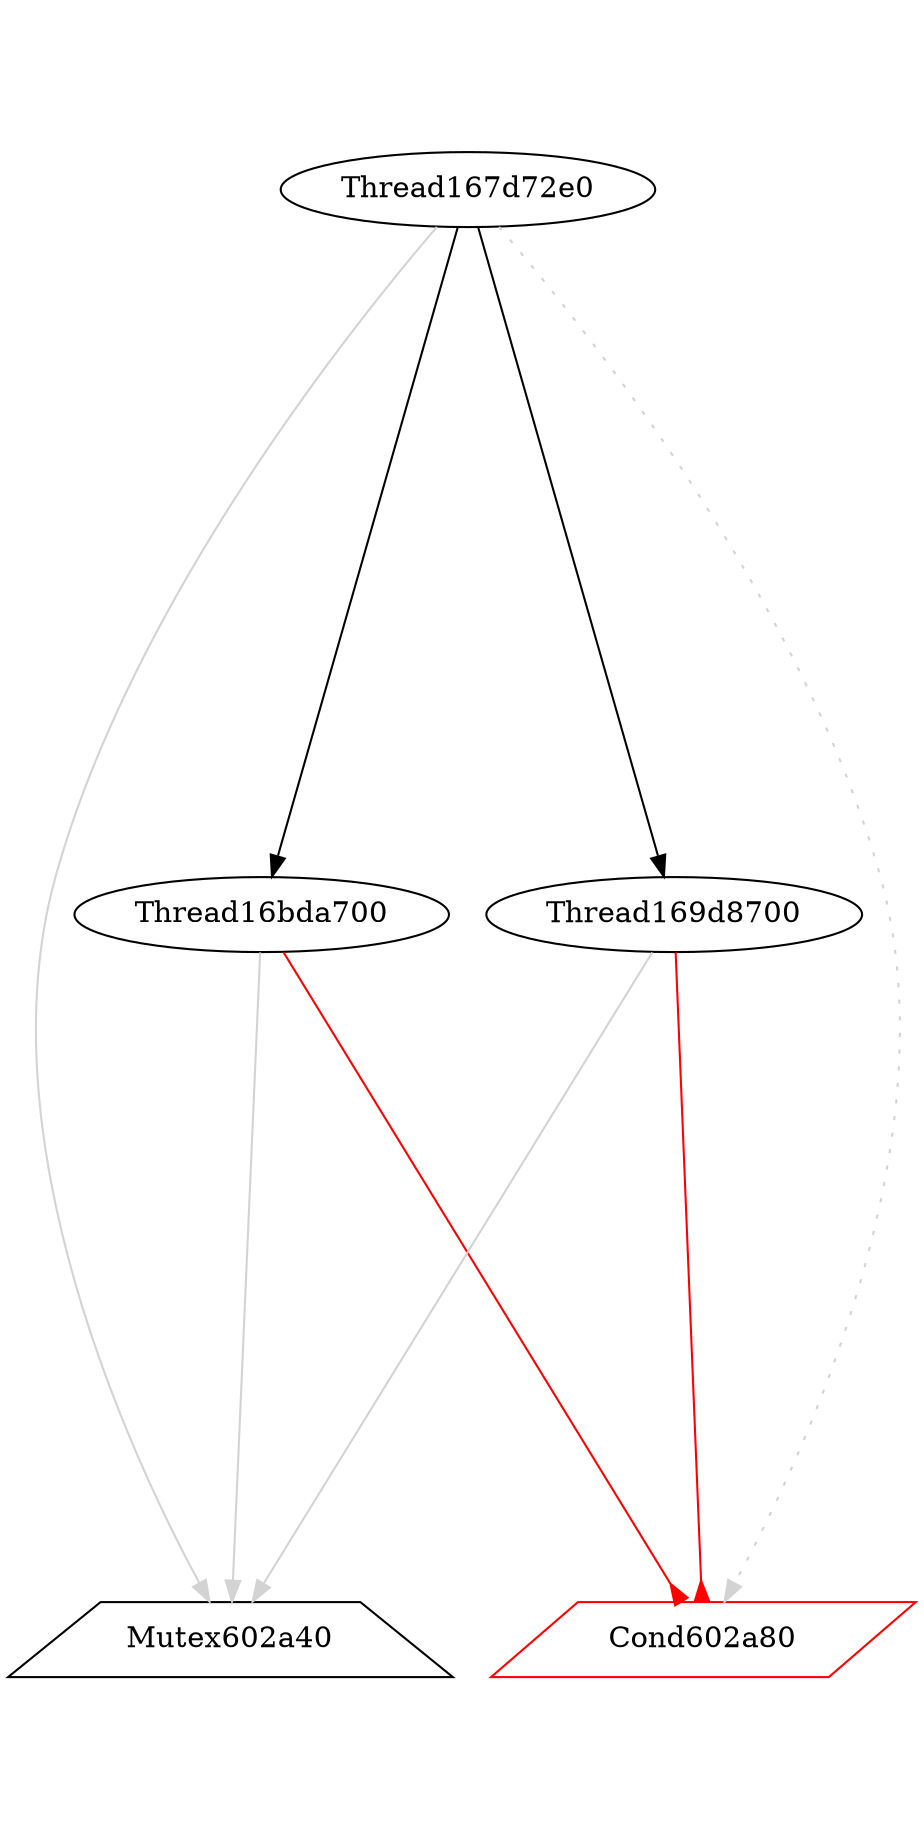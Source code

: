 digraph G {
graph[center=true, ratio=2];
Thread16bda700 [color=black];
Thread16bda700 -> Mutex602a40 [arrowhead=normal,color=lightgray];
Thread16bda700 -> Cond602a80 [arrowhead=inv,color=red];
Mutex602a40 [shape=trapezium,color=black];
Cond602a80 [shape=parallelogram,color=red];
Thread169d8700 [color=black];
Thread169d8700 -> Mutex602a40 [arrowhead=normal,color=lightgray];
Thread169d8700 -> Cond602a80 [arrowhead=inv,color=red];
Thread167d72e0 [color=black];
Thread167d72e0 -> Thread16bda700 [arrowhead=normal];
Thread167d72e0 -> Mutex602a40 [arrowhead=normal,color=lightgray];
Thread167d72e0 -> Cond602a80 [style=dotted,color=lightgray];
Thread167d72e0 -> Thread169d8700 [arrowhead=normal];
}
